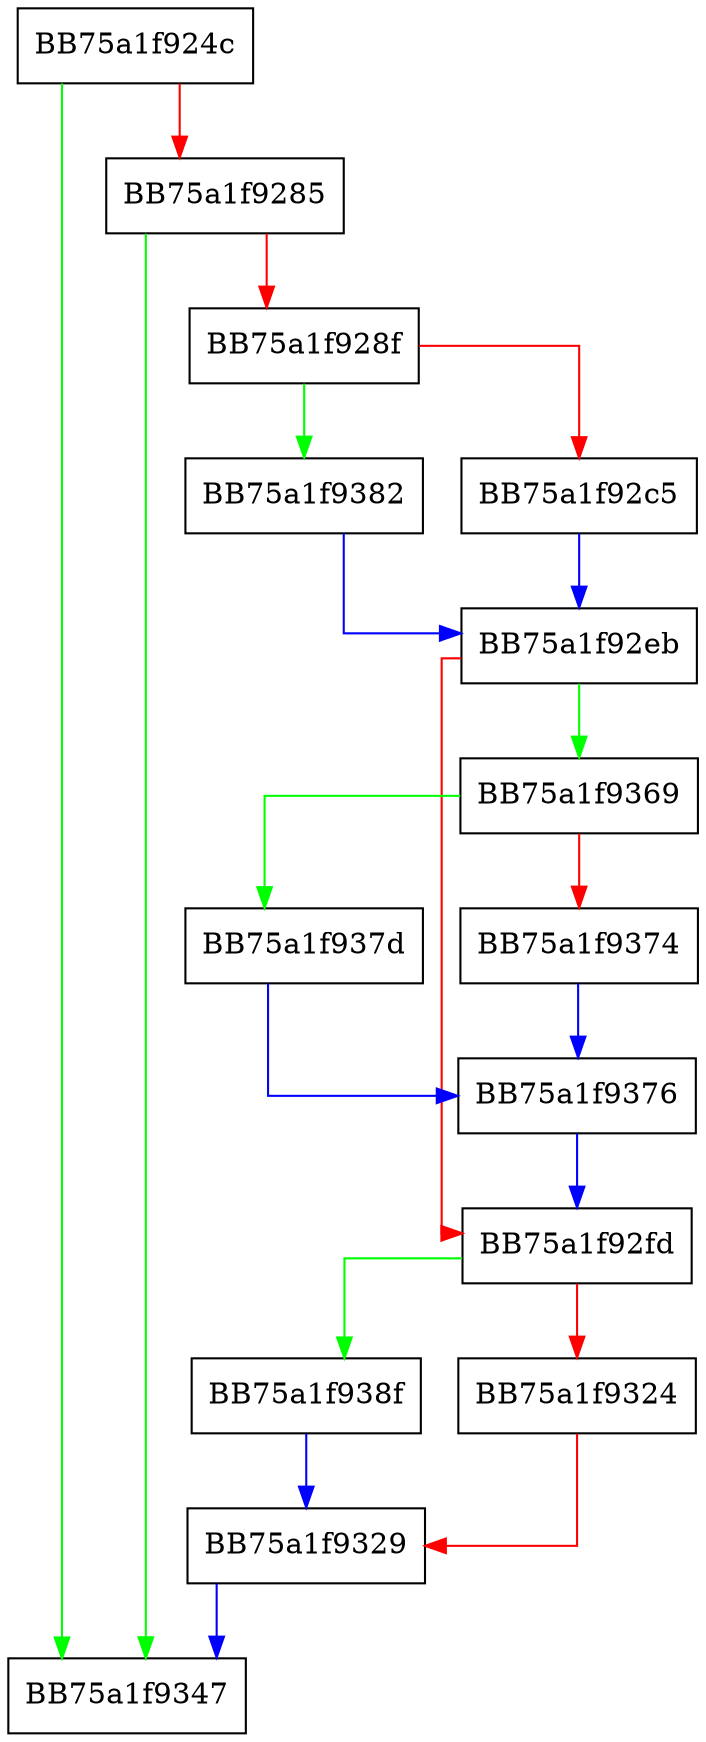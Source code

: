 digraph luaD_callhook {
  node [shape="box"];
  graph [splines=ortho];
  BB75a1f924c -> BB75a1f9347 [color="green"];
  BB75a1f924c -> BB75a1f9285 [color="red"];
  BB75a1f9285 -> BB75a1f9347 [color="green"];
  BB75a1f9285 -> BB75a1f928f [color="red"];
  BB75a1f928f -> BB75a1f9382 [color="green"];
  BB75a1f928f -> BB75a1f92c5 [color="red"];
  BB75a1f92c5 -> BB75a1f92eb [color="blue"];
  BB75a1f92eb -> BB75a1f9369 [color="green"];
  BB75a1f92eb -> BB75a1f92fd [color="red"];
  BB75a1f92fd -> BB75a1f938f [color="green"];
  BB75a1f92fd -> BB75a1f9324 [color="red"];
  BB75a1f9324 -> BB75a1f9329 [color="red"];
  BB75a1f9329 -> BB75a1f9347 [color="blue"];
  BB75a1f9369 -> BB75a1f937d [color="green"];
  BB75a1f9369 -> BB75a1f9374 [color="red"];
  BB75a1f9374 -> BB75a1f9376 [color="blue"];
  BB75a1f9376 -> BB75a1f92fd [color="blue"];
  BB75a1f937d -> BB75a1f9376 [color="blue"];
  BB75a1f9382 -> BB75a1f92eb [color="blue"];
  BB75a1f938f -> BB75a1f9329 [color="blue"];
}